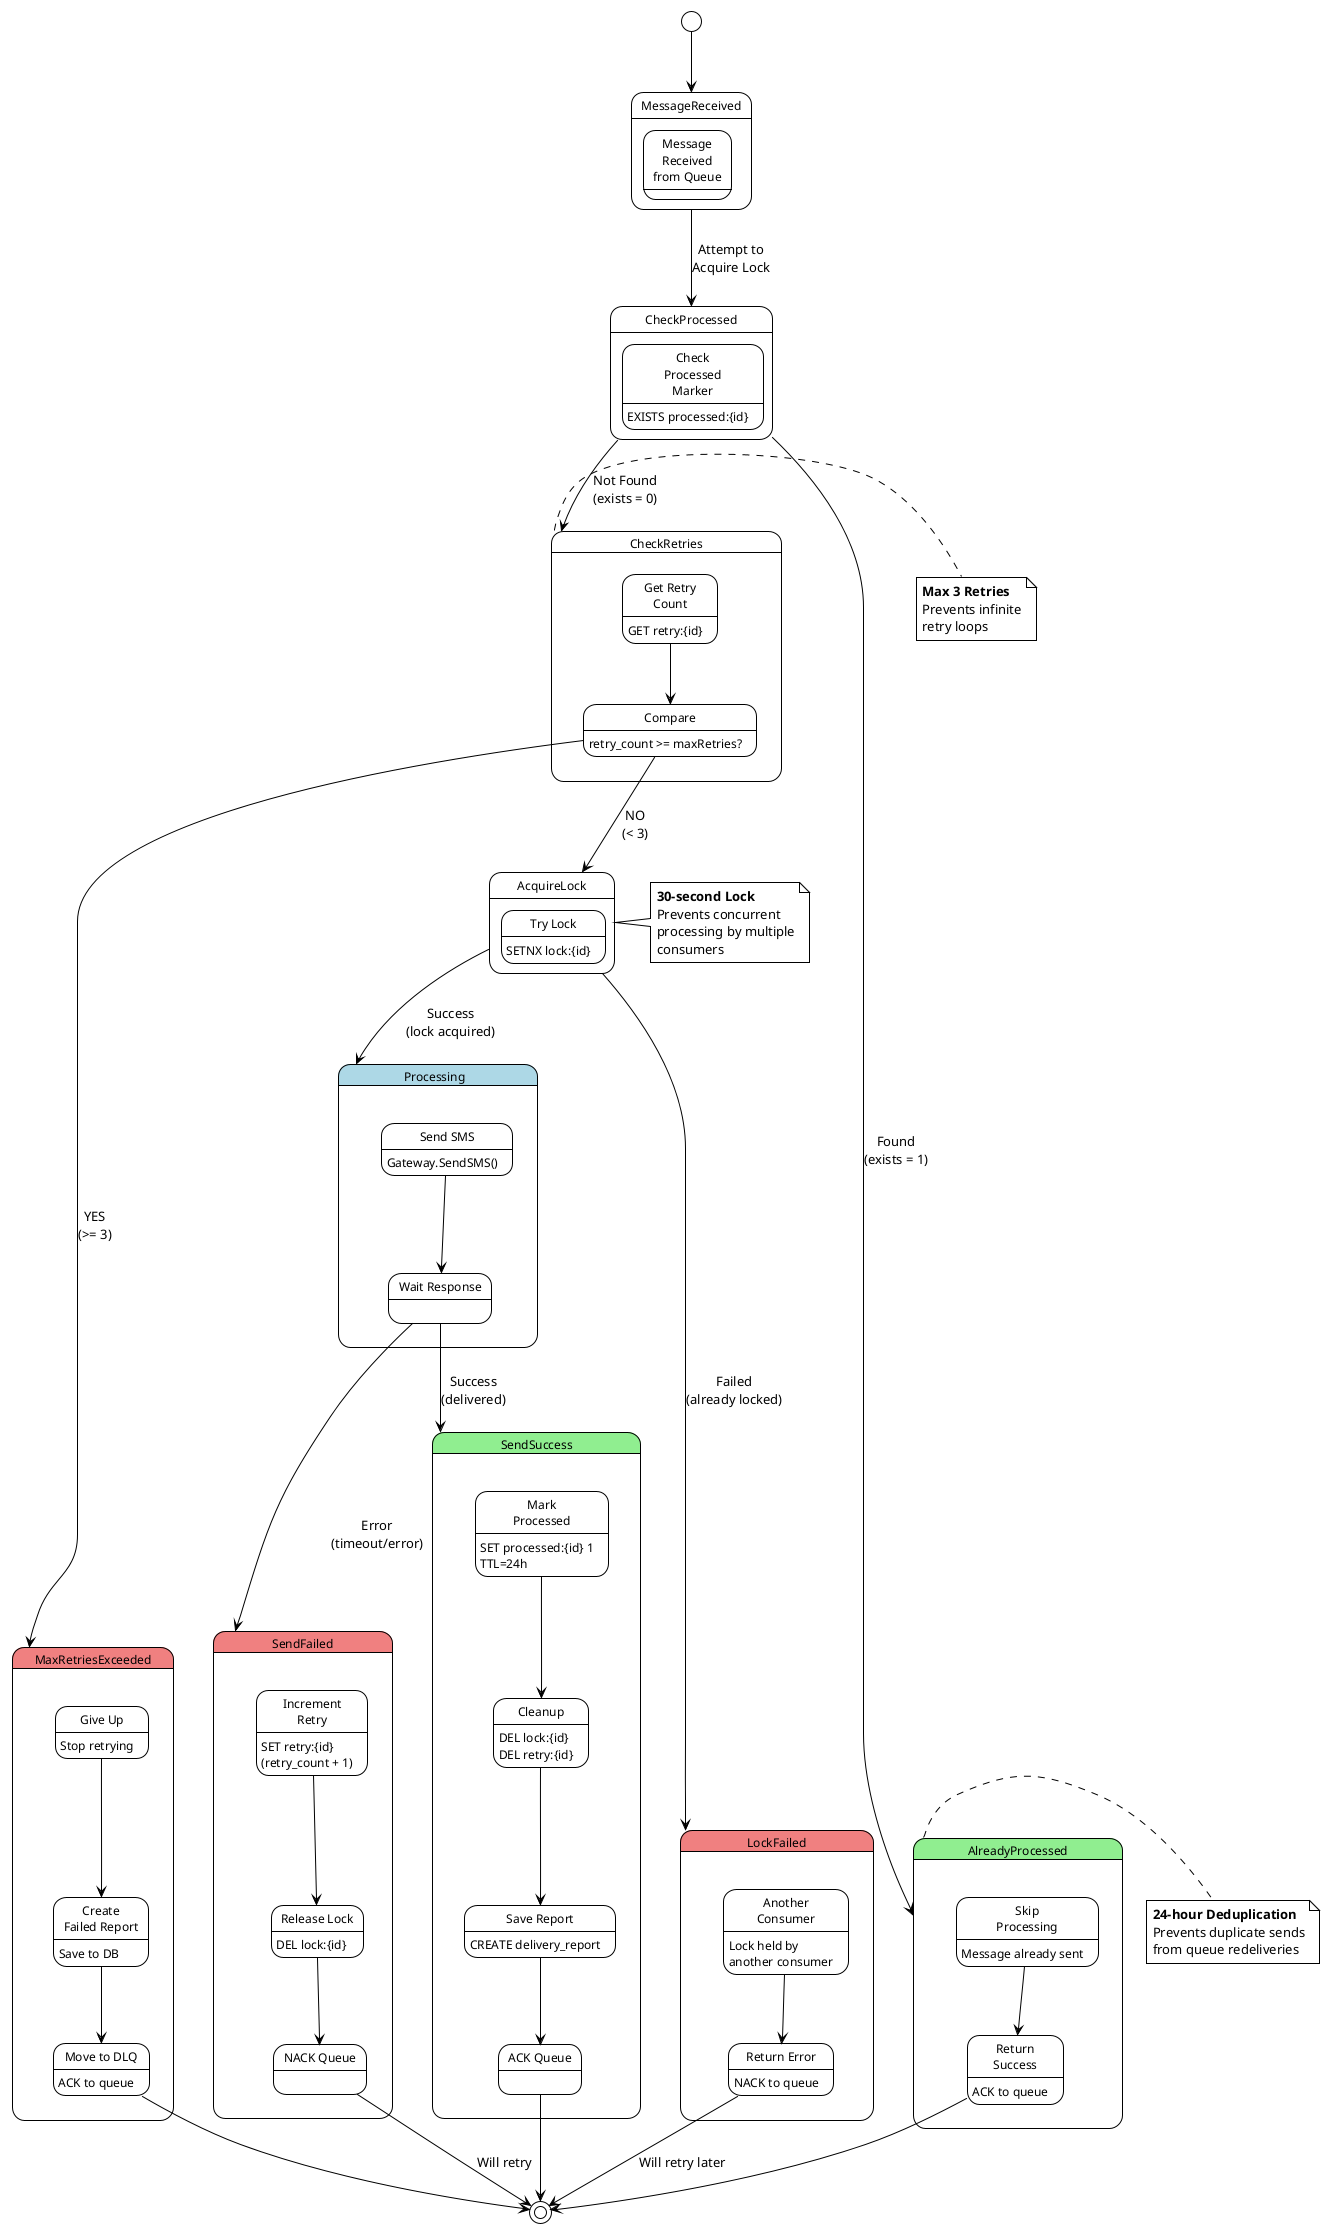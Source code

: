 @startuml Idempotency - State Machine
!theme plain
skinparam state {
  BackgroundColor<<Success>> LightGreen
  BackgroundColor<<Failure>> LightCoral
  BackgroundColor<<Processing>> LightBlue
  BorderColor Black
  FontSize 12
}

[*] --> MessageReceived

state MessageReceived {
  state "Message\nReceived\nfrom Queue" as Received
}

MessageReceived --> CheckProcessed: Attempt to\nAcquire Lock

state CheckProcessed {
  state "Check\nProcessed\nMarker" as Check: EXISTS processed:{id}
}

CheckProcessed --> AlreadyProcessed: Found\n(exists = 1)
CheckProcessed --> CheckRetries: Not Found\n(exists = 0)

state AlreadyProcessed<<Success>> {
  state "Skip\nProcessing" as Skip: Message already sent
  state "Return\nSuccess" as Return1: ACK to queue
}

Skip --> Return1
Return1 --> [*]

state CheckRetries {
  state "Get Retry\nCount" as GetRetry: GET retry:{id}
  state "Compare" as Compare: retry_count >= maxRetries?
}

GetRetry --> Compare

Compare --> MaxRetriesExceeded: YES\n(>= 3)
Compare --> AcquireLock: NO\n(< 3)

state MaxRetriesExceeded<<Failure>> {
  state "Give Up" as GiveUp: Stop retrying
  state "Create\nFailed Report" as Report: Save to DB
  state "Move to DLQ" as DLQ: ACK to queue
}

GiveUp --> Report
Report --> DLQ
DLQ --> [*]

state AcquireLock {
  state "Try Lock" as TryLock: SETNX lock:{id}
}

AcquireLock --> LockFailed: Failed\n(already locked)
AcquireLock --> Processing: Success\n(lock acquired)

state LockFailed<<Failure>> {
  state "Another\nConsumer" as Other: Lock held by\nanother consumer
  state "Return Error" as ReturnErr: NACK to queue
}

Other --> ReturnErr
ReturnErr --> [*]: Will retry later

state Processing<<Processing>> {
  state "Send SMS" as Send: Gateway.SendSMS()
  state "Wait Response" as Wait
}

Send --> Wait

Wait --> SendSuccess: Success\n(delivered)
Wait --> SendFailed: Error\n(timeout/error)

state SendSuccess<<Success>> {
  state "Mark\nProcessed" as Mark: SET processed:{id} 1\nTTL=24h
  state "Cleanup" as Cleanup1: DEL lock:{id}\nDEL retry:{id}
  state "Save Report" as Save: CREATE delivery_report
  state "ACK Queue" as ACK1
}

Mark --> Cleanup1
Cleanup1 --> Save
Save --> ACK1
ACK1 --> [*]

state SendFailed<<Failure>> {
  state "Increment\nRetry" as Increment: SET retry:{id}\n(retry_count + 1)
  state "Release Lock" as Release: DEL lock:{id}
  state "NACK Queue" as NACK
}

Increment --> Release
Release --> NACK
NACK --> [*]: Will retry

note right of AlreadyProcessed
  **24-hour Deduplication**
  Prevents duplicate sends
  from queue redeliveries
end note

note right of AcquireLock
  **30-second Lock**
  Prevents concurrent
  processing by multiple
  consumers
end note

note right of CheckRetries
  **Max 3 Retries**
  Prevents infinite
  retry loops
end note

@enduml
